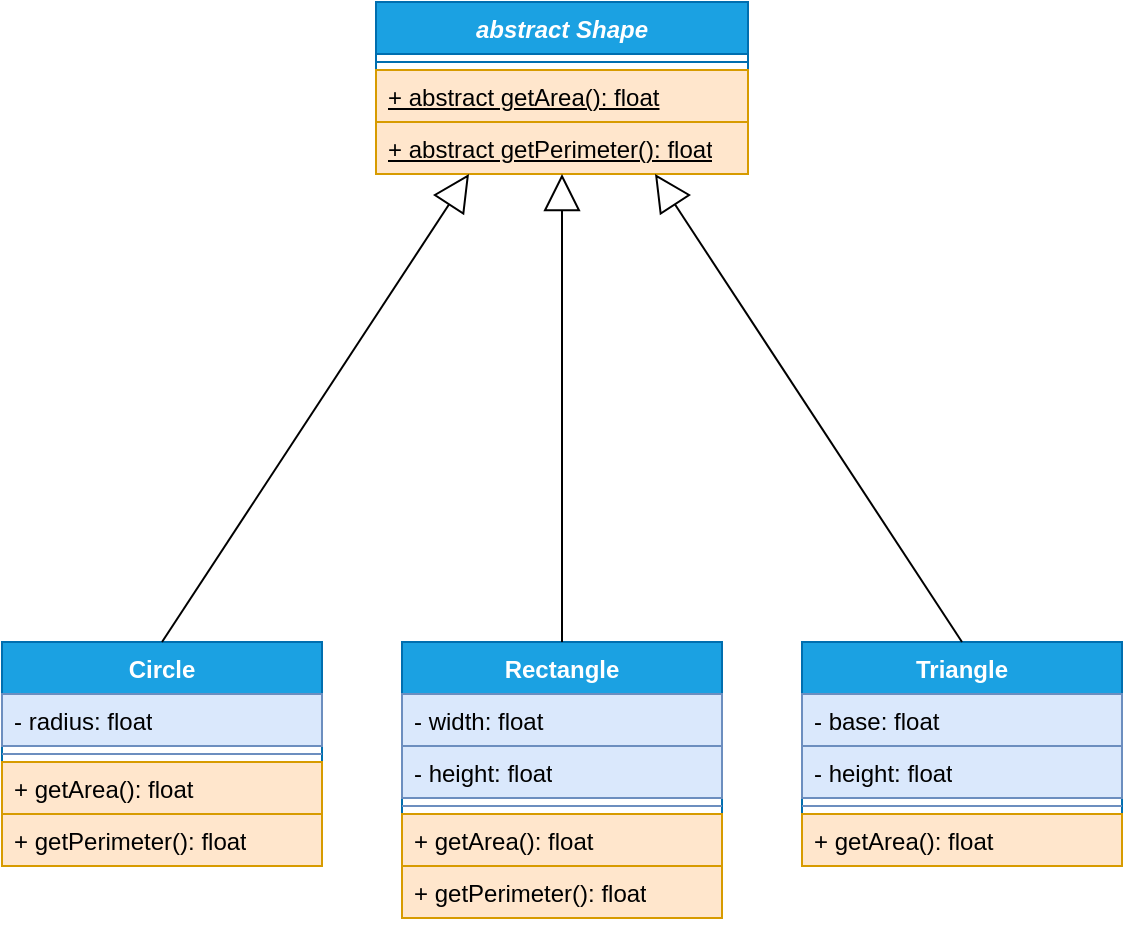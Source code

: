 <mxfile version="28.2.8">
  <diagram name="Seite-1" id="qq2Ao35gmBeVoMTIh3JW">
    <mxGraphModel dx="1042" dy="622" grid="1" gridSize="10" guides="1" tooltips="1" connect="1" arrows="1" fold="1" page="1" pageScale="1" pageWidth="827" pageHeight="1169" math="0" shadow="0">
      <root>
        <mxCell id="0" />
        <mxCell id="1" parent="0" />
        <mxCell id="xHEOxtSkhTscPjdl3BJR-1" value="&lt;i&gt;abstract Shape&lt;/i&gt;" style="swimlane;fontStyle=1;align=center;verticalAlign=top;childLayout=stackLayout;horizontal=1;startSize=26;horizontalStack=0;resizeParent=1;resizeParentMax=0;resizeLast=0;collapsible=1;marginBottom=0;whiteSpace=wrap;html=1;fillColor=#1ba1e2;fontColor=#ffffff;strokeColor=#006EAF;" vertex="1" parent="1">
          <mxGeometry x="321" y="80" width="186" height="86" as="geometry" />
        </mxCell>
        <mxCell id="xHEOxtSkhTscPjdl3BJR-3" value="" style="line;strokeWidth=1;fillColor=none;align=left;verticalAlign=middle;spacingTop=-1;spacingLeft=3;spacingRight=3;rotatable=0;labelPosition=right;points=[];portConstraint=eastwest;strokeColor=inherit;" vertex="1" parent="xHEOxtSkhTscPjdl3BJR-1">
          <mxGeometry y="26" width="186" height="8" as="geometry" />
        </mxCell>
        <mxCell id="xHEOxtSkhTscPjdl3BJR-4" value="&lt;u&gt;+ abstract getArea(): float&lt;/u&gt;" style="text;strokeColor=#d79b00;fillColor=#ffe6cc;align=left;verticalAlign=top;spacingLeft=4;spacingRight=4;overflow=hidden;rotatable=0;points=[[0,0.5],[1,0.5]];portConstraint=eastwest;whiteSpace=wrap;html=1;" vertex="1" parent="xHEOxtSkhTscPjdl3BJR-1">
          <mxGeometry y="34" width="186" height="26" as="geometry" />
        </mxCell>
        <mxCell id="xHEOxtSkhTscPjdl3BJR-28" value="&lt;u&gt;+ abstract getPerimeter(): float&lt;/u&gt;" style="text;strokeColor=#d79b00;fillColor=#ffe6cc;align=left;verticalAlign=top;spacingLeft=4;spacingRight=4;overflow=hidden;rotatable=0;points=[[0,0.5],[1,0.5]];portConstraint=eastwest;whiteSpace=wrap;html=1;" vertex="1" parent="xHEOxtSkhTscPjdl3BJR-1">
          <mxGeometry y="60" width="186" height="26" as="geometry" />
        </mxCell>
        <mxCell id="xHEOxtSkhTscPjdl3BJR-5" value="Circle" style="swimlane;fontStyle=1;align=center;verticalAlign=top;childLayout=stackLayout;horizontal=1;startSize=26;horizontalStack=0;resizeParent=1;resizeParentMax=0;resizeLast=0;collapsible=1;marginBottom=0;whiteSpace=wrap;html=1;fillColor=#1ba1e2;fontColor=#ffffff;strokeColor=#006EAF;" vertex="1" parent="1">
          <mxGeometry x="134" y="400" width="160" height="112" as="geometry" />
        </mxCell>
        <mxCell id="xHEOxtSkhTscPjdl3BJR-8" value="- radius: float" style="text;strokeColor=#6c8ebf;fillColor=#dae8fc;align=left;verticalAlign=top;spacingLeft=4;spacingRight=4;overflow=hidden;rotatable=0;points=[[0,0.5],[1,0.5]];portConstraint=eastwest;whiteSpace=wrap;html=1;" vertex="1" parent="xHEOxtSkhTscPjdl3BJR-5">
          <mxGeometry y="26" width="160" height="26" as="geometry" />
        </mxCell>
        <mxCell id="xHEOxtSkhTscPjdl3BJR-6" value="" style="line;strokeWidth=1;fillColor=#dae8fc;align=left;verticalAlign=middle;spacingTop=-1;spacingLeft=3;spacingRight=3;rotatable=0;labelPosition=right;points=[];portConstraint=eastwest;strokeColor=#6c8ebf;" vertex="1" parent="xHEOxtSkhTscPjdl3BJR-5">
          <mxGeometry y="52" width="160" height="8" as="geometry" />
        </mxCell>
        <mxCell id="xHEOxtSkhTscPjdl3BJR-7" value="+ getArea(): float" style="text;strokeColor=#d79b00;fillColor=#ffe6cc;align=left;verticalAlign=top;spacingLeft=4;spacingRight=4;overflow=hidden;rotatable=0;points=[[0,0.5],[1,0.5]];portConstraint=eastwest;whiteSpace=wrap;html=1;" vertex="1" parent="xHEOxtSkhTscPjdl3BJR-5">
          <mxGeometry y="60" width="160" height="26" as="geometry" />
        </mxCell>
        <mxCell id="xHEOxtSkhTscPjdl3BJR-9" value="+ getPerimeter(): float" style="text;strokeColor=#d79b00;fillColor=#ffe6cc;align=left;verticalAlign=top;spacingLeft=4;spacingRight=4;overflow=hidden;rotatable=0;points=[[0,0.5],[1,0.5]];portConstraint=eastwest;whiteSpace=wrap;html=1;" vertex="1" parent="xHEOxtSkhTscPjdl3BJR-5">
          <mxGeometry y="86" width="160" height="26" as="geometry" />
        </mxCell>
        <mxCell id="xHEOxtSkhTscPjdl3BJR-11" value="Rectangle" style="swimlane;fontStyle=1;align=center;verticalAlign=top;childLayout=stackLayout;horizontal=1;startSize=26;horizontalStack=0;resizeParent=1;resizeParentMax=0;resizeLast=0;collapsible=1;marginBottom=0;whiteSpace=wrap;html=1;fillColor=#1ba1e2;fontColor=#ffffff;strokeColor=#006EAF;" vertex="1" parent="1">
          <mxGeometry x="334" y="400" width="160" height="138" as="geometry" />
        </mxCell>
        <mxCell id="xHEOxtSkhTscPjdl3BJR-12" value="- width: float" style="text;strokeColor=#6c8ebf;fillColor=#dae8fc;align=left;verticalAlign=top;spacingLeft=4;spacingRight=4;overflow=hidden;rotatable=0;points=[[0,0.5],[1,0.5]];portConstraint=eastwest;whiteSpace=wrap;html=1;" vertex="1" parent="xHEOxtSkhTscPjdl3BJR-11">
          <mxGeometry y="26" width="160" height="26" as="geometry" />
        </mxCell>
        <mxCell id="xHEOxtSkhTscPjdl3BJR-21" value="- height: float" style="text;strokeColor=#6c8ebf;fillColor=#dae8fc;align=left;verticalAlign=top;spacingLeft=4;spacingRight=4;overflow=hidden;rotatable=0;points=[[0,0.5],[1,0.5]];portConstraint=eastwest;whiteSpace=wrap;html=1;" vertex="1" parent="xHEOxtSkhTscPjdl3BJR-11">
          <mxGeometry y="52" width="160" height="26" as="geometry" />
        </mxCell>
        <mxCell id="xHEOxtSkhTscPjdl3BJR-13" value="" style="line;strokeWidth=1;fillColor=#dae8fc;align=left;verticalAlign=middle;spacingTop=-1;spacingLeft=3;spacingRight=3;rotatable=0;labelPosition=right;points=[];portConstraint=eastwest;strokeColor=#6c8ebf;" vertex="1" parent="xHEOxtSkhTscPjdl3BJR-11">
          <mxGeometry y="78" width="160" height="8" as="geometry" />
        </mxCell>
        <mxCell id="xHEOxtSkhTscPjdl3BJR-14" value="+ getArea(): float" style="text;strokeColor=#d79b00;fillColor=#ffe6cc;align=left;verticalAlign=top;spacingLeft=4;spacingRight=4;overflow=hidden;rotatable=0;points=[[0,0.5],[1,0.5]];portConstraint=eastwest;whiteSpace=wrap;html=1;" vertex="1" parent="xHEOxtSkhTscPjdl3BJR-11">
          <mxGeometry y="86" width="160" height="26" as="geometry" />
        </mxCell>
        <mxCell id="xHEOxtSkhTscPjdl3BJR-15" value="+ getPerimeter(): float" style="text;strokeColor=#d79b00;fillColor=#ffe6cc;align=left;verticalAlign=top;spacingLeft=4;spacingRight=4;overflow=hidden;rotatable=0;points=[[0,0.5],[1,0.5]];portConstraint=eastwest;whiteSpace=wrap;html=1;" vertex="1" parent="xHEOxtSkhTscPjdl3BJR-11">
          <mxGeometry y="112" width="160" height="26" as="geometry" />
        </mxCell>
        <mxCell id="xHEOxtSkhTscPjdl3BJR-16" value="Triangle" style="swimlane;fontStyle=1;align=center;verticalAlign=top;childLayout=stackLayout;horizontal=1;startSize=26;horizontalStack=0;resizeParent=1;resizeParentMax=0;resizeLast=0;collapsible=1;marginBottom=0;whiteSpace=wrap;html=1;fillColor=#1ba1e2;fontColor=#ffffff;strokeColor=#006EAF;" vertex="1" parent="1">
          <mxGeometry x="534" y="400" width="160" height="112" as="geometry" />
        </mxCell>
        <mxCell id="xHEOxtSkhTscPjdl3BJR-17" value="- base: float" style="text;strokeColor=#6c8ebf;fillColor=#dae8fc;align=left;verticalAlign=top;spacingLeft=4;spacingRight=4;overflow=hidden;rotatable=0;points=[[0,0.5],[1,0.5]];portConstraint=eastwest;whiteSpace=wrap;html=1;" vertex="1" parent="xHEOxtSkhTscPjdl3BJR-16">
          <mxGeometry y="26" width="160" height="26" as="geometry" />
        </mxCell>
        <mxCell id="xHEOxtSkhTscPjdl3BJR-22" value="- height: float" style="text;strokeColor=#6c8ebf;fillColor=#dae8fc;align=left;verticalAlign=top;spacingLeft=4;spacingRight=4;overflow=hidden;rotatable=0;points=[[0,0.5],[1,0.5]];portConstraint=eastwest;whiteSpace=wrap;html=1;" vertex="1" parent="xHEOxtSkhTscPjdl3BJR-16">
          <mxGeometry y="52" width="160" height="26" as="geometry" />
        </mxCell>
        <mxCell id="xHEOxtSkhTscPjdl3BJR-18" value="" style="line;strokeWidth=1;fillColor=#dae8fc;align=left;verticalAlign=middle;spacingTop=-1;spacingLeft=3;spacingRight=3;rotatable=0;labelPosition=right;points=[];portConstraint=eastwest;strokeColor=#6c8ebf;" vertex="1" parent="xHEOxtSkhTscPjdl3BJR-16">
          <mxGeometry y="78" width="160" height="8" as="geometry" />
        </mxCell>
        <mxCell id="xHEOxtSkhTscPjdl3BJR-19" value="+ getArea(): float" style="text;strokeColor=#d79b00;fillColor=#ffe6cc;align=left;verticalAlign=top;spacingLeft=4;spacingRight=4;overflow=hidden;rotatable=0;points=[[0,0.5],[1,0.5]];portConstraint=eastwest;whiteSpace=wrap;html=1;" vertex="1" parent="xHEOxtSkhTscPjdl3BJR-16">
          <mxGeometry y="86" width="160" height="26" as="geometry" />
        </mxCell>
        <mxCell id="xHEOxtSkhTscPjdl3BJR-30" value="" style="endArrow=block;endSize=16;endFill=0;html=1;rounded=0;exitX=0.5;exitY=0;exitDx=0;exitDy=0;entryX=0.25;entryY=1;entryDx=0;entryDy=0;" edge="1" parent="1" source="xHEOxtSkhTscPjdl3BJR-5" target="xHEOxtSkhTscPjdl3BJR-1">
          <mxGeometry width="160" relative="1" as="geometry">
            <mxPoint x="330" y="320" as="sourcePoint" />
            <mxPoint x="490" y="320" as="targetPoint" />
          </mxGeometry>
        </mxCell>
        <mxCell id="xHEOxtSkhTscPjdl3BJR-31" value="" style="endArrow=block;endSize=16;endFill=0;html=1;rounded=0;exitX=0.5;exitY=0;exitDx=0;exitDy=0;entryX=0.75;entryY=1;entryDx=0;entryDy=0;" edge="1" parent="1" source="xHEOxtSkhTscPjdl3BJR-16" target="xHEOxtSkhTscPjdl3BJR-1">
          <mxGeometry width="160" relative="1" as="geometry">
            <mxPoint x="260" y="564" as="sourcePoint" />
            <mxPoint x="414" y="330" as="targetPoint" />
          </mxGeometry>
        </mxCell>
        <mxCell id="xHEOxtSkhTscPjdl3BJR-32" value="" style="endArrow=block;endSize=16;endFill=0;html=1;rounded=0;exitX=0.5;exitY=0;exitDx=0;exitDy=0;entryX=0.5;entryY=1;entryDx=0;entryDy=0;" edge="1" parent="1" source="xHEOxtSkhTscPjdl3BJR-11" target="xHEOxtSkhTscPjdl3BJR-1">
          <mxGeometry width="160" relative="1" as="geometry">
            <mxPoint x="400" y="584" as="sourcePoint" />
            <mxPoint x="420" y="210" as="targetPoint" />
          </mxGeometry>
        </mxCell>
      </root>
    </mxGraphModel>
  </diagram>
</mxfile>
